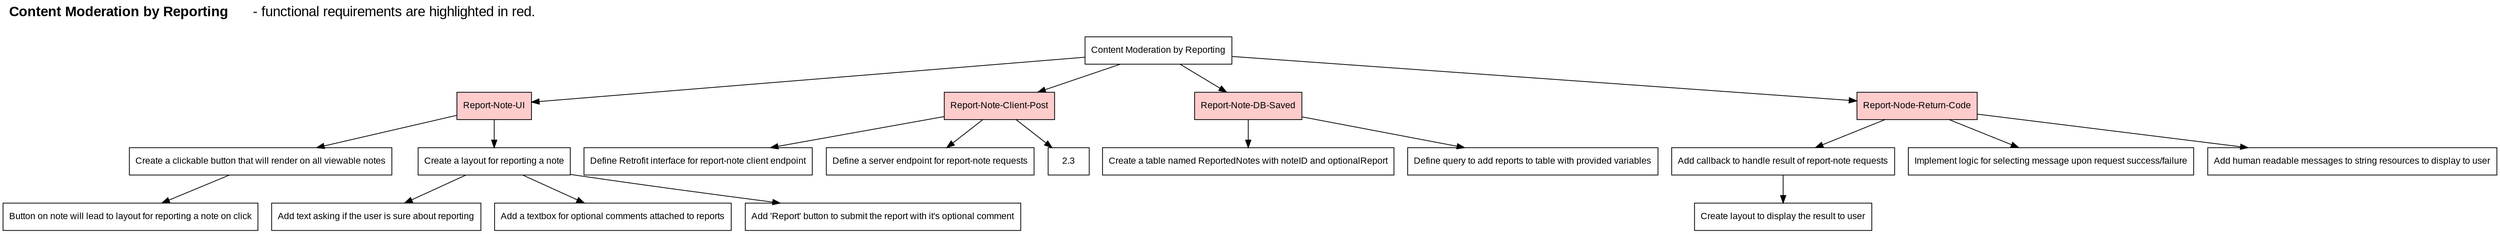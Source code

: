 digraph G {
    fontsize = 18
    fontname = Arial
    labelloc = "t"
    labeljust = "l"
    rankdir="TB"

    // System feature title
    label = <<b>Content Moderation by Reporting     </b> - functional requirements are highlighted in red.<br/><br/>>

    // System feature
    node [shape=record fontname=Arial fontsize=12]
    0 [label="Content Moderation by Reporting"]

    // Functional Requirements
    node [style=filled fillcolor="#FFCCCC"]
    1 [label="Report-Note-UI"]
    2 [label="Report-Note-Client-Post"]
    3 [label="Report-Note-DB-Saved"]
    4 [label="Report-Node-Return-Code"]
    0 -> {1, 2, 3, 4}

    // func-req-1 sub-reqs
    node [fillcolor="#FFFFFF"]
    1.1 [label="Create a clickable button that will render on all viewable notes"]
    1.2 [label="Create a layout for reporting a note"]
    1 -> {1.1, 1.2}

    "1.1.2" [label="Button on note will lead to layout for reporting a note on click"]
    1.1 -> {"1.1.2"}

    "1.2.1" [label="Add text asking if the user is sure about reporting"]
    "1.2.2" [label="Add a textbox for optional comments attached to reports"]
    "1.2.3" [label="Add 'Report' button to submit the report with it's optional comment"]
    1.2 -> {"1.2.1", "1.2.2", "1.2.3"}

    2.1 [label="Define Retrofit interface for report-note client endpoint"]
    2.2 [label="Client sends a post request to server with noteID and optionalReport"]
    2.2 [label="Define a server endpoint for report-note requests"]
    2 -> {2.1, 2.2, 2.3}

    3.1 [label="Create a table named ReportedNotes with noteID and optionalReport"]
    3.2 [label="Define query to add reports to table with provided variables"]
    3 -> {3.1, 3.2}

    4.1 [label="Add callback to handle result of report-note requests"]
    4.2 [label="Implement logic for selecting message upon request success/failure"]
    4.3 [label="Add human readable messages to string resources to display to user"]
    4 -> {4.1, 4.2, 4.3}

    "4.1.1" [label="Create layout to display the result to user"]
    4.1 -> {"4.1.1"}
}